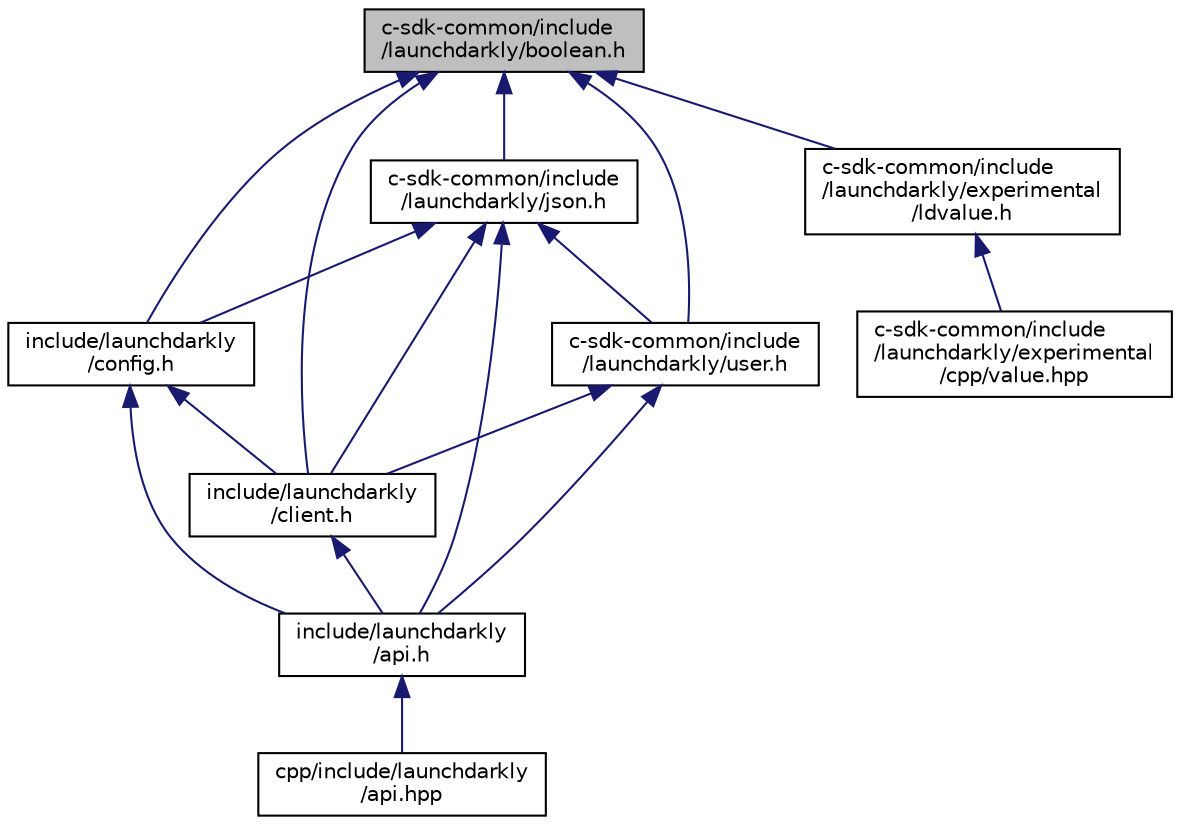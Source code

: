 digraph "c-sdk-common/include/launchdarkly/boolean.h"
{
 // LATEX_PDF_SIZE
  edge [fontname="Helvetica",fontsize="10",labelfontname="Helvetica",labelfontsize="10"];
  node [fontname="Helvetica",fontsize="10",shape=record];
  Node1 [label="c-sdk-common/include\l/launchdarkly/boolean.h",height=0.2,width=0.4,color="black", fillcolor="grey75", style="filled", fontcolor="black",tooltip="A custom c89 boolean type."];
  Node1 -> Node2 [dir="back",color="midnightblue",fontsize="10",style="solid",fontname="Helvetica"];
  Node2 [label="include/launchdarkly\l/client.h",height=0.2,width=0.4,color="black", fillcolor="white", style="filled",URL="$client_8h.html",tooltip="Public Client control and variations."];
  Node2 -> Node3 [dir="back",color="midnightblue",fontsize="10",style="solid",fontname="Helvetica"];
  Node3 [label="include/launchdarkly\l/api.h",height=0.2,width=0.4,color="black", fillcolor="white", style="filled",URL="$api_8h.html",tooltip="Public API. Include this for every public operation."];
  Node3 -> Node4 [dir="back",color="midnightblue",fontsize="10",style="solid",fontname="Helvetica"];
  Node4 [label="cpp/include/launchdarkly\l/api.hpp",height=0.2,width=0.4,color="black", fillcolor="white", style="filled",URL="$api_8hpp.html",tooltip="Public C++ bindings for the LaunchDarkly Client Side C/C++ SDK."];
  Node1 -> Node5 [dir="back",color="midnightblue",fontsize="10",style="solid",fontname="Helvetica"];
  Node5 [label="include/launchdarkly\l/config.h",height=0.2,width=0.4,color="black", fillcolor="white", style="filled",URL="$config_8h.html",tooltip="Public API Interface for Configuration."];
  Node5 -> Node2 [dir="back",color="midnightblue",fontsize="10",style="solid",fontname="Helvetica"];
  Node5 -> Node3 [dir="back",color="midnightblue",fontsize="10",style="solid",fontname="Helvetica"];
  Node1 -> Node6 [dir="back",color="midnightblue",fontsize="10",style="solid",fontname="Helvetica"];
  Node6 [label="c-sdk-common/include\l/launchdarkly/json.h",height=0.2,width=0.4,color="black", fillcolor="white", style="filled",URL="$json_8h.html",tooltip="Public API Interface for JSON usage."];
  Node6 -> Node5 [dir="back",color="midnightblue",fontsize="10",style="solid",fontname="Helvetica"];
  Node6 -> Node2 [dir="back",color="midnightblue",fontsize="10",style="solid",fontname="Helvetica"];
  Node6 -> Node7 [dir="back",color="midnightblue",fontsize="10",style="solid",fontname="Helvetica"];
  Node7 [label="c-sdk-common/include\l/launchdarkly/user.h",height=0.2,width=0.4,color="black", fillcolor="white", style="filled",URL="$user_8h.html",tooltip="Public API Interface for User construction."];
  Node7 -> Node2 [dir="back",color="midnightblue",fontsize="10",style="solid",fontname="Helvetica"];
  Node7 -> Node3 [dir="back",color="midnightblue",fontsize="10",style="solid",fontname="Helvetica"];
  Node6 -> Node3 [dir="back",color="midnightblue",fontsize="10",style="solid",fontname="Helvetica"];
  Node1 -> Node7 [dir="back",color="midnightblue",fontsize="10",style="solid",fontname="Helvetica"];
  Node1 -> Node8 [dir="back",color="midnightblue",fontsize="10",style="solid",fontname="Helvetica"];
  Node8 [label="c-sdk-common/include\l/launchdarkly/experimental\l/ldvalue.h",height=0.2,width=0.4,color="black", fillcolor="white", style="filled",URL="$ldvalue_8h.html",tooltip="LDValues represent immutable JSON values."];
  Node8 -> Node9 [dir="back",color="midnightblue",fontsize="10",style="solid",fontname="Helvetica"];
  Node9 [label="c-sdk-common/include\l/launchdarkly/experimental\l/cpp/value.hpp",height=0.2,width=0.4,color="black", fillcolor="white", style="filled",URL="$value_8hpp_source.html",tooltip=" "];
}
